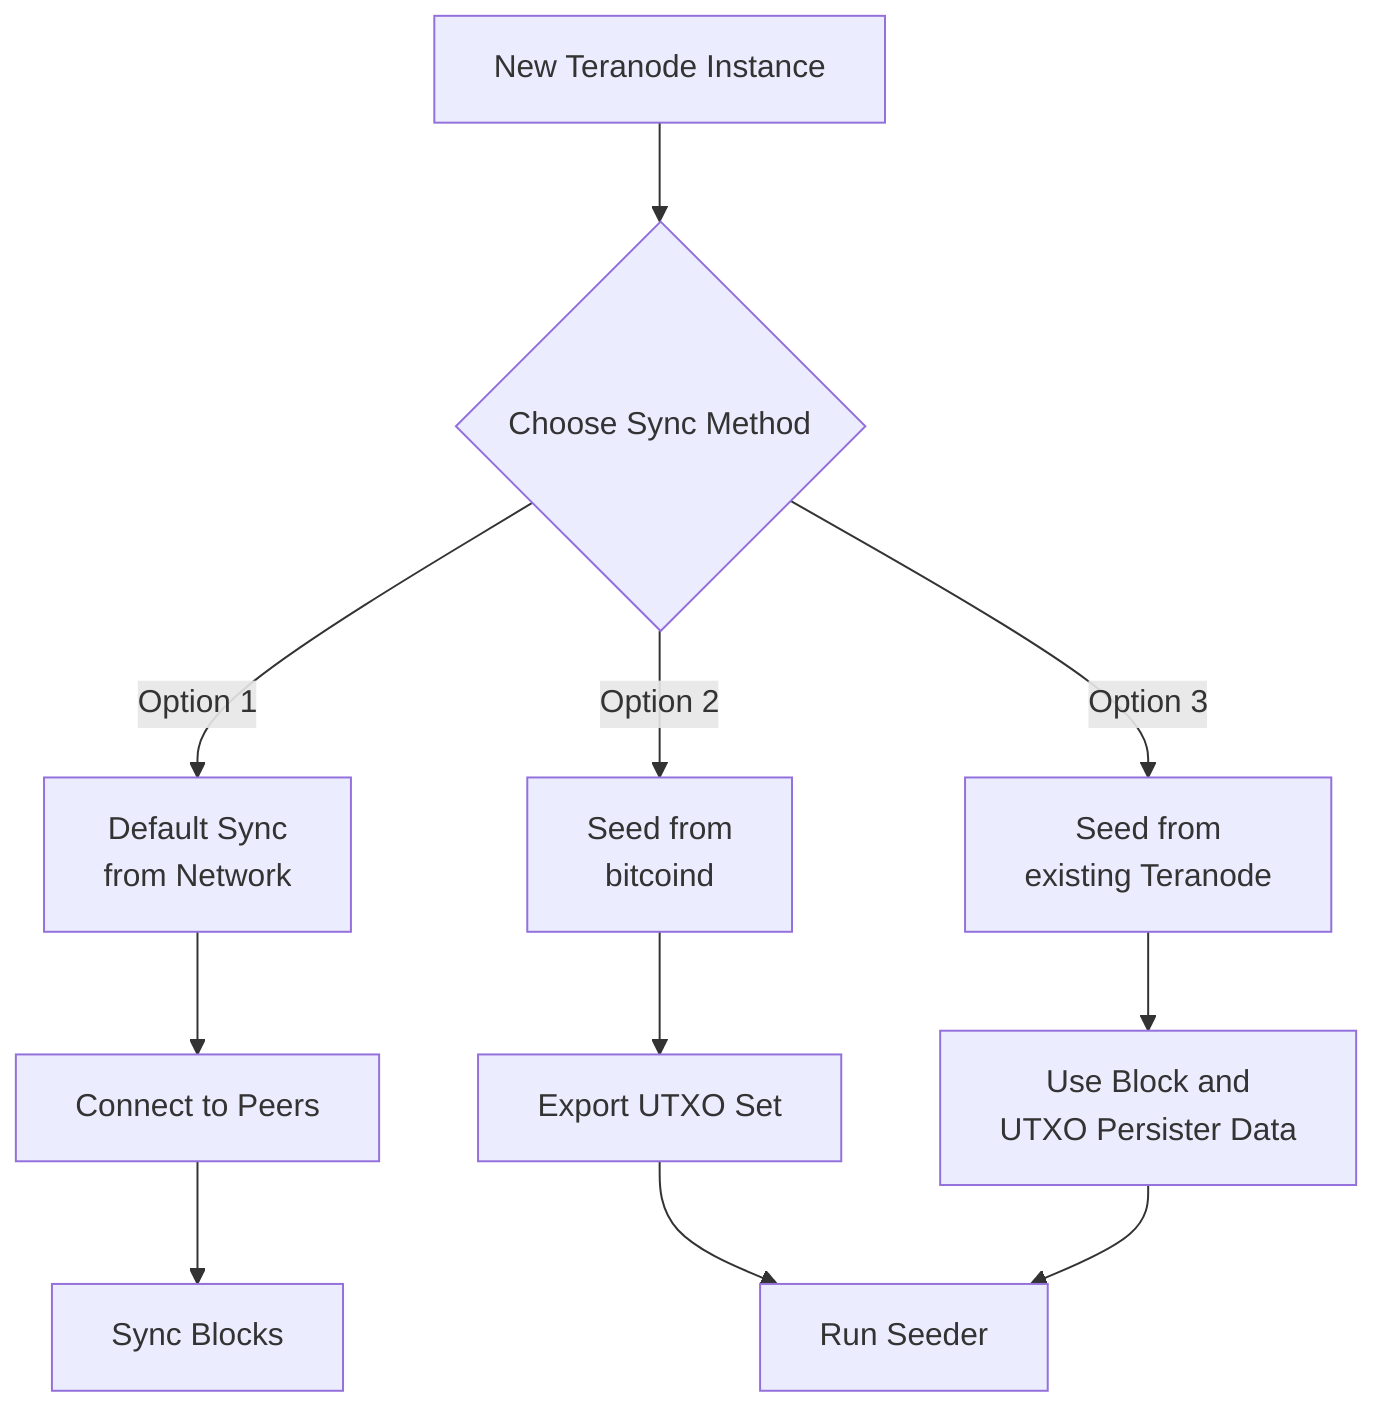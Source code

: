 graph TB
    Start[New Teranode Instance] --> Choice{Choose Sync Method}
    Choice -->|Option 1| Default[Default Sync<br/>from Network]
    Choice -->|Option 2| BSV[Seed from<br/>bitcoind]
    Choice -->|Option 3| TN[Seed from<br/>existing Teranode]

    BSV --> Export[Export UTXO Set]
    Export --> Seed[Run Seeder]

    TN --> UseData[Use Block and<br/>UTXO Persister Data]
    UseData --> Seed

    Default --> Connect[Connect to Peers]
    Connect --> Sync[Sync Blocks]